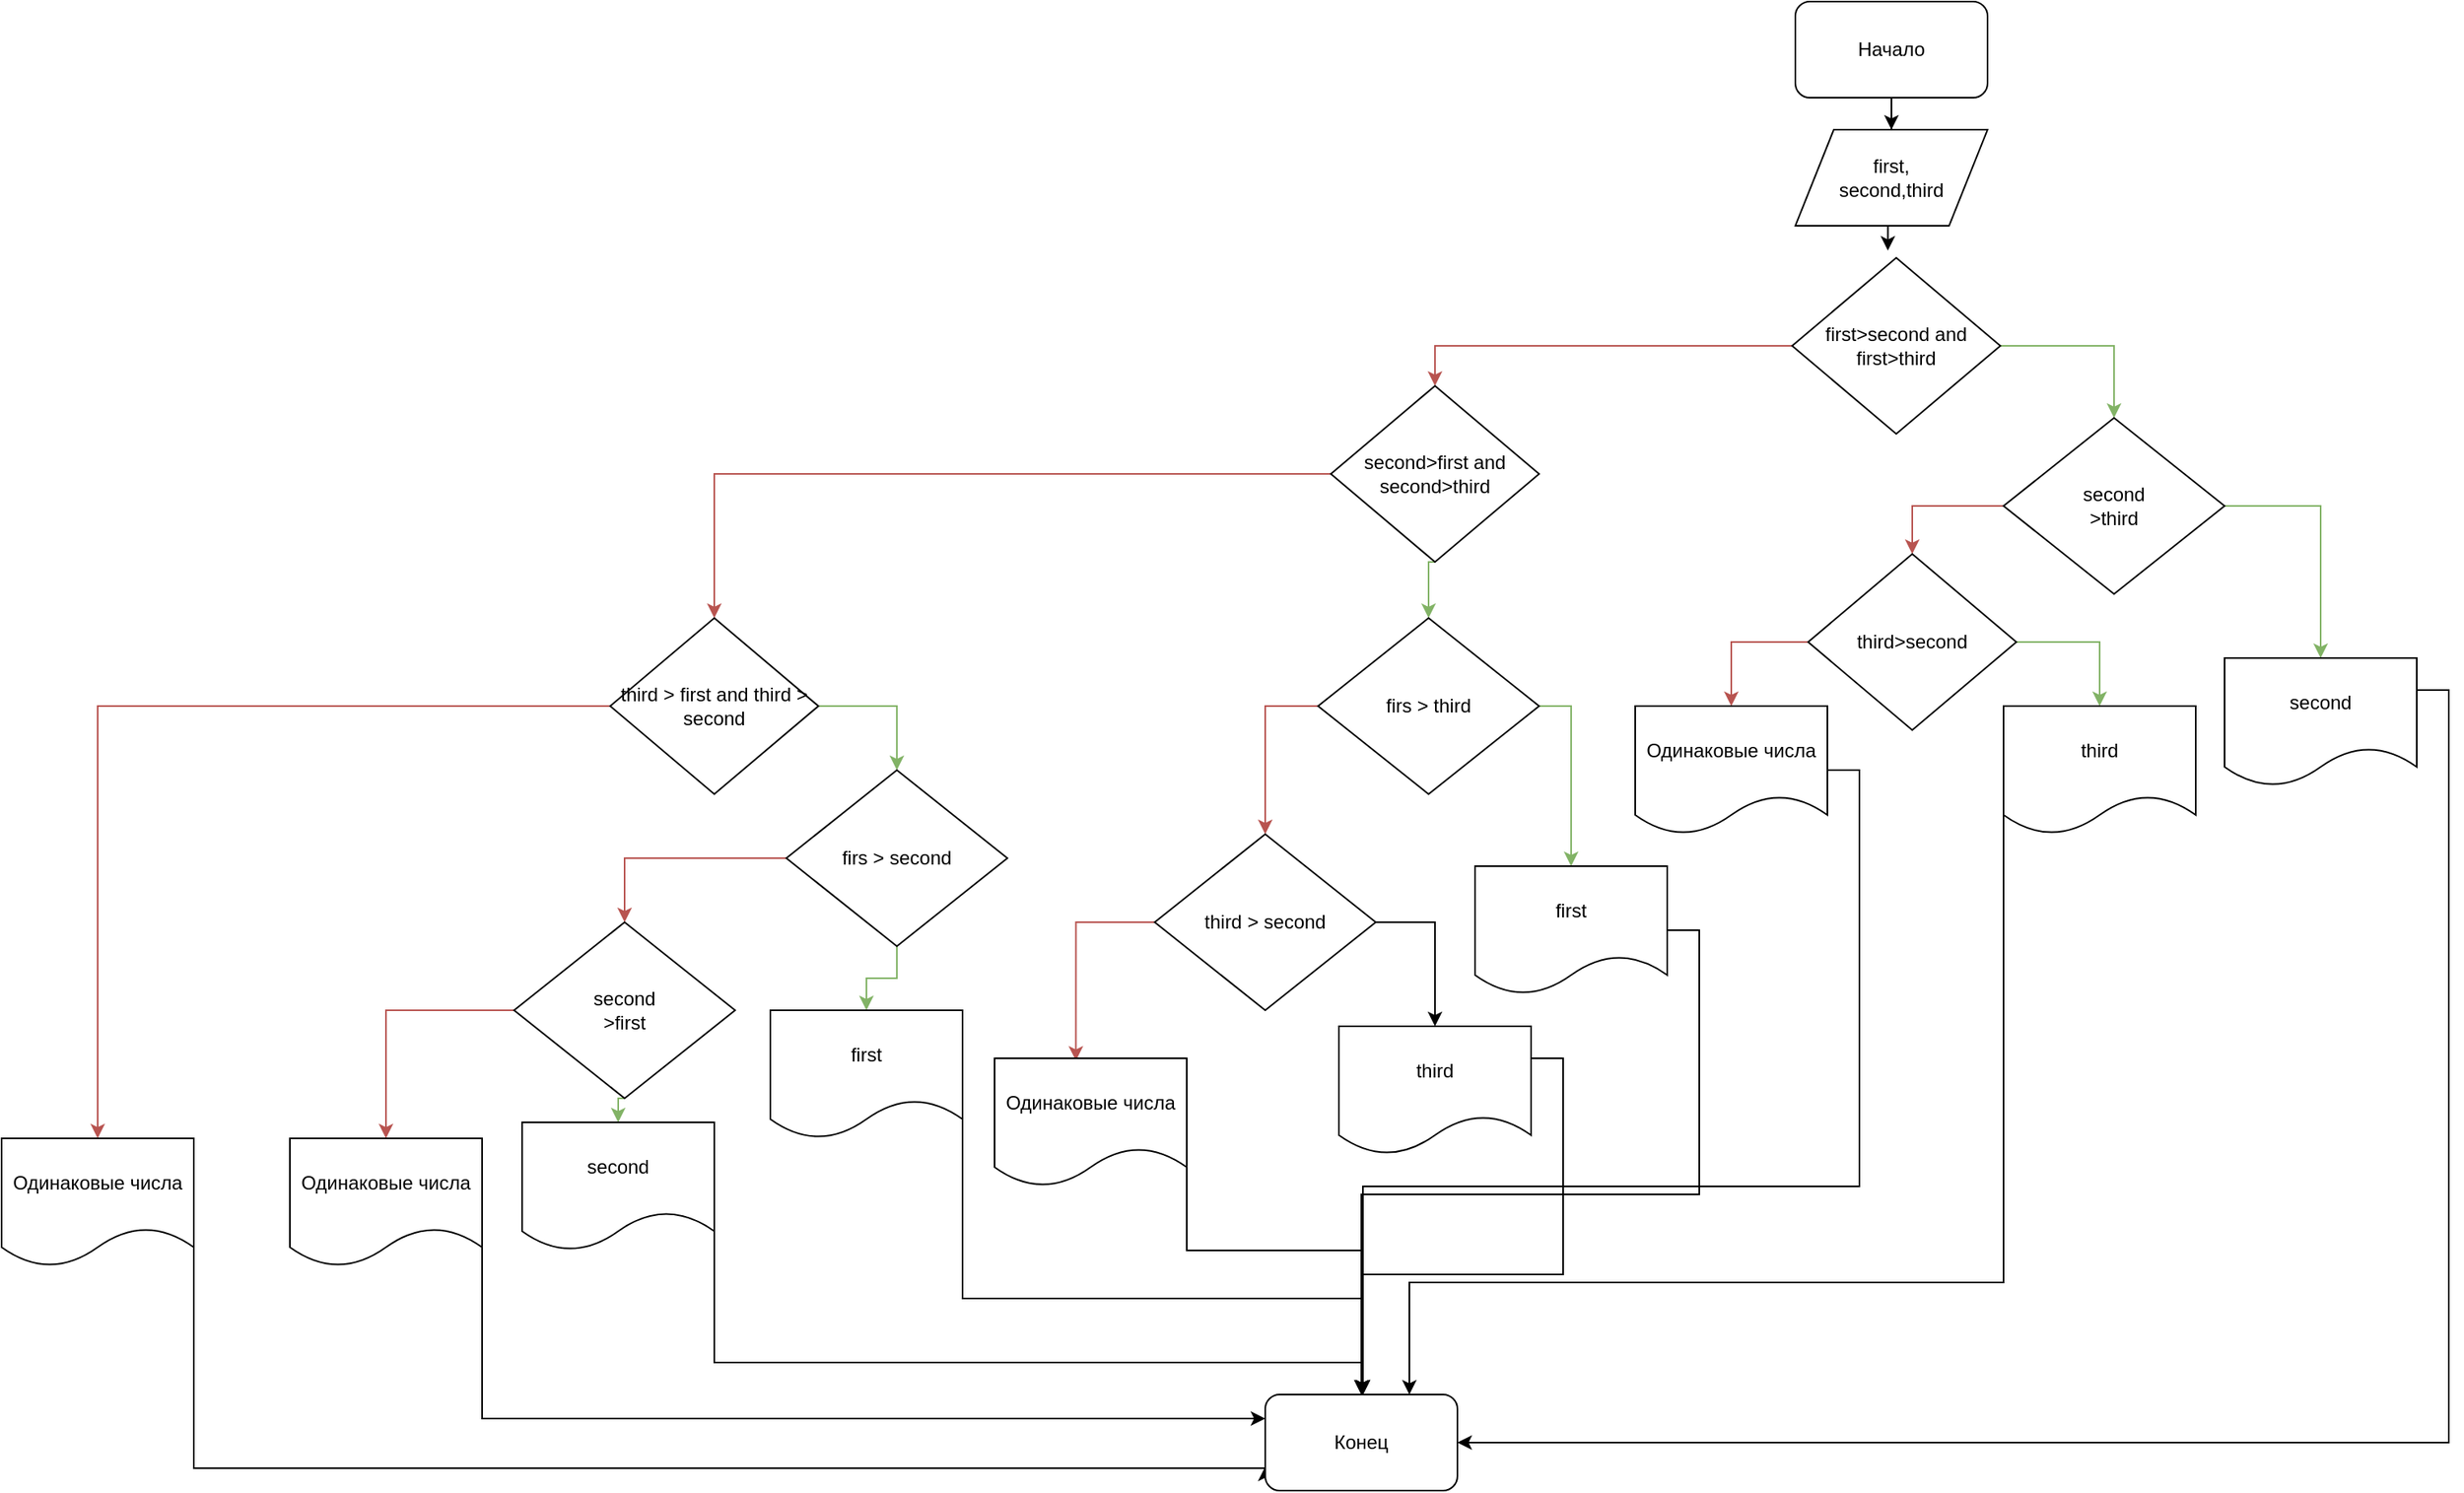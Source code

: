 <mxfile version="10.5.3" type="github"><diagram id="yGmUwPvgmPvSlupuBJ9a" name="Page-1"><mxGraphModel dx="1771" dy="698" grid="1" gridSize="10" guides="1" tooltips="1" connect="1" arrows="1" fold="1" page="1" pageScale="1" pageWidth="827" pageHeight="1169" math="0" shadow="0"><root><mxCell id="0"/><mxCell id="1" parent="0"/><mxCell id="DE72mT_WT4_MZodK_MVs-14" value="" style="edgeStyle=orthogonalEdgeStyle;rounded=0;orthogonalLoop=1;jettySize=auto;html=1;" edge="1" parent="1" source="DE72mT_WT4_MZodK_MVs-1" target="DE72mT_WT4_MZodK_MVs-8"><mxGeometry relative="1" as="geometry"/></mxCell><mxCell id="DE72mT_WT4_MZodK_MVs-1" value="" style="rounded=1;whiteSpace=wrap;html=1;" vertex="1" parent="1"><mxGeometry x="350" y="30" width="120" height="60" as="geometry"/></mxCell><mxCell id="DE72mT_WT4_MZodK_MVs-2" value="Начало" style="text;html=1;strokeColor=none;fillColor=none;align=center;verticalAlign=middle;whiteSpace=wrap;rounded=0;" vertex="1" parent="1"><mxGeometry x="390" y="50" width="40" height="20" as="geometry"/></mxCell><mxCell id="DE72mT_WT4_MZodK_MVs-15" style="edgeStyle=orthogonalEdgeStyle;rounded=0;orthogonalLoop=1;jettySize=auto;html=1;exitX=0.5;exitY=1;exitDx=0;exitDy=0;entryX=0.557;entryY=-0.067;entryDx=0;entryDy=0;entryPerimeter=0;" edge="1" parent="1" source="DE72mT_WT4_MZodK_MVs-8"><mxGeometry relative="1" as="geometry"><mxPoint x="407.765" y="185.529" as="targetPoint"/></mxGeometry></mxCell><mxCell id="DE72mT_WT4_MZodK_MVs-8" value="" style="shape=parallelogram;perimeter=parallelogramPerimeter;whiteSpace=wrap;html=1;" vertex="1" parent="1"><mxGeometry x="350" y="110" width="120" height="60" as="geometry"/></mxCell><mxCell id="DE72mT_WT4_MZodK_MVs-9" value="first, second,third" style="text;html=1;strokeColor=none;fillColor=none;align=center;verticalAlign=middle;whiteSpace=wrap;rounded=0;" vertex="1" parent="1"><mxGeometry x="390" y="130" width="40" height="20" as="geometry"/></mxCell><mxCell id="DE72mT_WT4_MZodK_MVs-41" style="edgeStyle=orthogonalEdgeStyle;rounded=0;orthogonalLoop=1;jettySize=auto;html=1;exitX=1;exitY=0.5;exitDx=0;exitDy=0;entryX=0.5;entryY=0;entryDx=0;entryDy=0;fillColor=#d5e8d4;strokeColor=#82b366;" edge="1" parent="1" source="DE72mT_WT4_MZodK_MVs-39" target="DE72mT_WT4_MZodK_MVs-40"><mxGeometry relative="1" as="geometry"/></mxCell><mxCell id="DE72mT_WT4_MZodK_MVs-55" style="edgeStyle=orthogonalEdgeStyle;rounded=0;orthogonalLoop=1;jettySize=auto;html=1;exitX=0;exitY=0.5;exitDx=0;exitDy=0;entryX=0.5;entryY=0;entryDx=0;entryDy=0;fillColor=#f8cecc;strokeColor=#b85450;" edge="1" parent="1" source="DE72mT_WT4_MZodK_MVs-39" target="DE72mT_WT4_MZodK_MVs-54"><mxGeometry relative="1" as="geometry"/></mxCell><mxCell id="DE72mT_WT4_MZodK_MVs-39" value="first&amp;gt;second and first&amp;gt;third" style="rhombus;whiteSpace=wrap;html=1;" vertex="1" parent="1"><mxGeometry x="348" y="190" width="130" height="110" as="geometry"/></mxCell><mxCell id="DE72mT_WT4_MZodK_MVs-43" style="edgeStyle=orthogonalEdgeStyle;rounded=0;orthogonalLoop=1;jettySize=auto;html=1;exitX=1;exitY=0.5;exitDx=0;exitDy=0;entryX=0.5;entryY=0;entryDx=0;entryDy=0;fillColor=#d5e8d4;strokeColor=#82b366;" edge="1" parent="1" source="DE72mT_WT4_MZodK_MVs-40" target="DE72mT_WT4_MZodK_MVs-42"><mxGeometry relative="1" as="geometry"/></mxCell><mxCell id="DE72mT_WT4_MZodK_MVs-49" style="edgeStyle=orthogonalEdgeStyle;rounded=0;orthogonalLoop=1;jettySize=auto;html=1;exitX=0;exitY=0.5;exitDx=0;exitDy=0;entryX=0.5;entryY=0;entryDx=0;entryDy=0;fillColor=#f8cecc;strokeColor=#b85450;" edge="1" parent="1" source="DE72mT_WT4_MZodK_MVs-40" target="DE72mT_WT4_MZodK_MVs-46"><mxGeometry relative="1" as="geometry"/></mxCell><mxCell id="DE72mT_WT4_MZodK_MVs-40" value="second&lt;br&gt;&amp;gt;third&lt;br&gt;" style="rhombus;whiteSpace=wrap;html=1;" vertex="1" parent="1"><mxGeometry x="480" y="290" width="138" height="110" as="geometry"/></mxCell><mxCell id="DE72mT_WT4_MZodK_MVs-91" style="edgeStyle=orthogonalEdgeStyle;rounded=0;orthogonalLoop=1;jettySize=auto;html=1;exitX=1;exitY=0.25;exitDx=0;exitDy=0;entryX=1;entryY=0.5;entryDx=0;entryDy=0;" edge="1" parent="1" source="DE72mT_WT4_MZodK_MVs-42" target="DE72mT_WT4_MZodK_MVs-80"><mxGeometry relative="1" as="geometry"/></mxCell><mxCell id="DE72mT_WT4_MZodK_MVs-42" value="second" style="shape=document;whiteSpace=wrap;html=1;boundedLbl=1;" vertex="1" parent="1"><mxGeometry x="618" y="440" width="120" height="80" as="geometry"/></mxCell><mxCell id="DE72mT_WT4_MZodK_MVs-51" style="edgeStyle=orthogonalEdgeStyle;rounded=0;orthogonalLoop=1;jettySize=auto;html=1;exitX=1;exitY=0.5;exitDx=0;exitDy=0;fillColor=#d5e8d4;strokeColor=#82b366;" edge="1" parent="1" source="DE72mT_WT4_MZodK_MVs-46" target="DE72mT_WT4_MZodK_MVs-50"><mxGeometry relative="1" as="geometry"/></mxCell><mxCell id="DE72mT_WT4_MZodK_MVs-53" style="edgeStyle=orthogonalEdgeStyle;rounded=0;orthogonalLoop=1;jettySize=auto;html=1;exitX=0;exitY=0.5;exitDx=0;exitDy=0;fillColor=#f8cecc;strokeColor=#b85450;" edge="1" parent="1" source="DE72mT_WT4_MZodK_MVs-46" target="DE72mT_WT4_MZodK_MVs-52"><mxGeometry relative="1" as="geometry"/></mxCell><mxCell id="DE72mT_WT4_MZodK_MVs-46" value="third&amp;gt;second&lt;br&gt;" style="rhombus;whiteSpace=wrap;html=1;" vertex="1" parent="1"><mxGeometry x="358" y="375" width="130" height="110" as="geometry"/></mxCell><mxCell id="DE72mT_WT4_MZodK_MVs-90" style="edgeStyle=orthogonalEdgeStyle;rounded=0;orthogonalLoop=1;jettySize=auto;html=1;exitX=0;exitY=0.5;exitDx=0;exitDy=0;entryX=0.75;entryY=0;entryDx=0;entryDy=0;" edge="1" parent="1" source="DE72mT_WT4_MZodK_MVs-50" target="DE72mT_WT4_MZodK_MVs-80"><mxGeometry relative="1" as="geometry"><Array as="points"><mxPoint x="480" y="830"/><mxPoint x="109" y="830"/></Array></mxGeometry></mxCell><mxCell id="DE72mT_WT4_MZodK_MVs-50" value="third" style="shape=document;whiteSpace=wrap;html=1;boundedLbl=1;" vertex="1" parent="1"><mxGeometry x="480" y="470" width="120" height="80" as="geometry"/></mxCell><mxCell id="DE72mT_WT4_MZodK_MVs-89" style="edgeStyle=orthogonalEdgeStyle;rounded=0;orthogonalLoop=1;jettySize=auto;html=1;exitX=1;exitY=0.5;exitDx=0;exitDy=0;" edge="1" parent="1" source="DE72mT_WT4_MZodK_MVs-52"><mxGeometry relative="1" as="geometry"><mxPoint x="80" y="900" as="targetPoint"/><Array as="points"><mxPoint x="390" y="510"/><mxPoint x="390" y="770"/><mxPoint x="80" y="770"/></Array></mxGeometry></mxCell><mxCell id="DE72mT_WT4_MZodK_MVs-52" value="Одинаковые числа" style="shape=document;whiteSpace=wrap;html=1;boundedLbl=1;" vertex="1" parent="1"><mxGeometry x="250" y="470" width="120" height="80" as="geometry"/></mxCell><mxCell id="DE72mT_WT4_MZodK_MVs-57" style="edgeStyle=orthogonalEdgeStyle;rounded=0;orthogonalLoop=1;jettySize=auto;html=1;exitX=0.5;exitY=1;exitDx=0;exitDy=0;entryX=0.5;entryY=0;entryDx=0;entryDy=0;fillColor=#d5e8d4;strokeColor=#82b366;" edge="1" parent="1" source="DE72mT_WT4_MZodK_MVs-54" target="DE72mT_WT4_MZodK_MVs-56"><mxGeometry relative="1" as="geometry"/></mxCell><mxCell id="DE72mT_WT4_MZodK_MVs-67" style="edgeStyle=orthogonalEdgeStyle;rounded=0;orthogonalLoop=1;jettySize=auto;html=1;exitX=0;exitY=0.5;exitDx=0;exitDy=0;entryX=0.5;entryY=0;entryDx=0;entryDy=0;fillColor=#f8cecc;strokeColor=#b85450;" edge="1" parent="1" source="DE72mT_WT4_MZodK_MVs-54" target="DE72mT_WT4_MZodK_MVs-66"><mxGeometry relative="1" as="geometry"/></mxCell><mxCell id="DE72mT_WT4_MZodK_MVs-54" value="second&amp;gt;first and second&amp;gt;third" style="rhombus;whiteSpace=wrap;html=1;" vertex="1" parent="1"><mxGeometry x="60" y="270" width="130" height="110" as="geometry"/></mxCell><mxCell id="DE72mT_WT4_MZodK_MVs-59" style="edgeStyle=orthogonalEdgeStyle;rounded=0;orthogonalLoop=1;jettySize=auto;html=1;exitX=1;exitY=0.5;exitDx=0;exitDy=0;fillColor=#d5e8d4;strokeColor=#82b366;" edge="1" parent="1" source="DE72mT_WT4_MZodK_MVs-56" target="DE72mT_WT4_MZodK_MVs-58"><mxGeometry relative="1" as="geometry"/></mxCell><mxCell id="DE72mT_WT4_MZodK_MVs-61" style="edgeStyle=orthogonalEdgeStyle;rounded=0;orthogonalLoop=1;jettySize=auto;html=1;exitX=0;exitY=0.5;exitDx=0;exitDy=0;entryX=0.5;entryY=0;entryDx=0;entryDy=0;fillColor=#f8cecc;strokeColor=#b85450;" edge="1" parent="1" source="DE72mT_WT4_MZodK_MVs-56" target="DE72mT_WT4_MZodK_MVs-60"><mxGeometry relative="1" as="geometry"/></mxCell><mxCell id="DE72mT_WT4_MZodK_MVs-56" value="firs &amp;gt; third&lt;br&gt;" style="rhombus;whiteSpace=wrap;html=1;" vertex="1" parent="1"><mxGeometry x="52" y="415" width="138" height="110" as="geometry"/></mxCell><mxCell id="DE72mT_WT4_MZodK_MVs-88" style="edgeStyle=orthogonalEdgeStyle;rounded=0;orthogonalLoop=1;jettySize=auto;html=1;exitX=1;exitY=0.5;exitDx=0;exitDy=0;" edge="1" parent="1" source="DE72mT_WT4_MZodK_MVs-58" target="DE72mT_WT4_MZodK_MVs-80"><mxGeometry relative="1" as="geometry"/></mxCell><mxCell id="DE72mT_WT4_MZodK_MVs-58" value="first" style="shape=document;whiteSpace=wrap;html=1;boundedLbl=1;" vertex="1" parent="1"><mxGeometry x="150" y="570" width="120" height="80" as="geometry"/></mxCell><mxCell id="DE72mT_WT4_MZodK_MVs-63" style="edgeStyle=orthogonalEdgeStyle;rounded=0;orthogonalLoop=1;jettySize=auto;html=1;exitX=1;exitY=0.5;exitDx=0;exitDy=0;" edge="1" parent="1" source="DE72mT_WT4_MZodK_MVs-60" target="DE72mT_WT4_MZodK_MVs-62"><mxGeometry relative="1" as="geometry"/></mxCell><mxCell id="DE72mT_WT4_MZodK_MVs-65" style="edgeStyle=orthogonalEdgeStyle;rounded=0;orthogonalLoop=1;jettySize=auto;html=1;exitX=0;exitY=0.5;exitDx=0;exitDy=0;entryX=0.423;entryY=0.018;entryDx=0;entryDy=0;entryPerimeter=0;fillColor=#f8cecc;strokeColor=#b85450;" edge="1" parent="1" source="DE72mT_WT4_MZodK_MVs-60" target="DE72mT_WT4_MZodK_MVs-64"><mxGeometry relative="1" as="geometry"/></mxCell><mxCell id="DE72mT_WT4_MZodK_MVs-60" value="third &amp;gt; second&lt;br&gt;" style="rhombus;whiteSpace=wrap;html=1;" vertex="1" parent="1"><mxGeometry x="-50" y="550" width="138" height="110" as="geometry"/></mxCell><mxCell id="DE72mT_WT4_MZodK_MVs-87" style="edgeStyle=orthogonalEdgeStyle;rounded=0;orthogonalLoop=1;jettySize=auto;html=1;exitX=1;exitY=0.25;exitDx=0;exitDy=0;" edge="1" parent="1" source="DE72mT_WT4_MZodK_MVs-62" target="DE72mT_WT4_MZodK_MVs-80"><mxGeometry relative="1" as="geometry"/></mxCell><mxCell id="DE72mT_WT4_MZodK_MVs-62" value="third" style="shape=document;whiteSpace=wrap;html=1;boundedLbl=1;" vertex="1" parent="1"><mxGeometry x="65" y="670" width="120" height="80" as="geometry"/></mxCell><mxCell id="DE72mT_WT4_MZodK_MVs-86" style="edgeStyle=orthogonalEdgeStyle;rounded=0;orthogonalLoop=1;jettySize=auto;html=1;exitX=1;exitY=0.5;exitDx=0;exitDy=0;" edge="1" parent="1" source="DE72mT_WT4_MZodK_MVs-64" target="DE72mT_WT4_MZodK_MVs-80"><mxGeometry relative="1" as="geometry"><Array as="points"><mxPoint x="-30" y="810"/><mxPoint x="80" y="810"/></Array></mxGeometry></mxCell><mxCell id="DE72mT_WT4_MZodK_MVs-64" value="Одинаковые числа" style="shape=document;whiteSpace=wrap;html=1;boundedLbl=1;" vertex="1" parent="1"><mxGeometry x="-150" y="690" width="120" height="80" as="geometry"/></mxCell><mxCell id="DE72mT_WT4_MZodK_MVs-69" style="edgeStyle=orthogonalEdgeStyle;rounded=0;orthogonalLoop=1;jettySize=auto;html=1;exitX=1;exitY=0.5;exitDx=0;exitDy=0;entryX=0.5;entryY=0;entryDx=0;entryDy=0;fillColor=#d5e8d4;strokeColor=#82b366;" edge="1" parent="1" source="DE72mT_WT4_MZodK_MVs-66" target="DE72mT_WT4_MZodK_MVs-68"><mxGeometry relative="1" as="geometry"/></mxCell><mxCell id="DE72mT_WT4_MZodK_MVs-79" style="edgeStyle=orthogonalEdgeStyle;rounded=0;orthogonalLoop=1;jettySize=auto;html=1;exitX=0;exitY=0.5;exitDx=0;exitDy=0;entryX=0.5;entryY=0;entryDx=0;entryDy=0;fillColor=#f8cecc;strokeColor=#b85450;" edge="1" parent="1" source="DE72mT_WT4_MZodK_MVs-66" target="DE72mT_WT4_MZodK_MVs-78"><mxGeometry relative="1" as="geometry"/></mxCell><mxCell id="DE72mT_WT4_MZodK_MVs-66" value="third &amp;gt; first and third &amp;gt; second" style="rhombus;whiteSpace=wrap;html=1;" vertex="1" parent="1"><mxGeometry x="-390" y="415" width="130" height="110" as="geometry"/></mxCell><mxCell id="DE72mT_WT4_MZodK_MVs-71" style="edgeStyle=orthogonalEdgeStyle;rounded=0;orthogonalLoop=1;jettySize=auto;html=1;exitX=0.5;exitY=1;exitDx=0;exitDy=0;fillColor=#d5e8d4;strokeColor=#82b366;" edge="1" parent="1" source="DE72mT_WT4_MZodK_MVs-68" target="DE72mT_WT4_MZodK_MVs-70"><mxGeometry relative="1" as="geometry"/></mxCell><mxCell id="DE72mT_WT4_MZodK_MVs-73" style="edgeStyle=orthogonalEdgeStyle;rounded=0;orthogonalLoop=1;jettySize=auto;html=1;exitX=0;exitY=0.5;exitDx=0;exitDy=0;entryX=0.5;entryY=0;entryDx=0;entryDy=0;fillColor=#f8cecc;strokeColor=#b85450;" edge="1" parent="1" source="DE72mT_WT4_MZodK_MVs-68" target="DE72mT_WT4_MZodK_MVs-72"><mxGeometry relative="1" as="geometry"/></mxCell><mxCell id="DE72mT_WT4_MZodK_MVs-68" value="firs &amp;gt; second&lt;br&gt;" style="rhombus;whiteSpace=wrap;html=1;" vertex="1" parent="1"><mxGeometry x="-280" y="510" width="138" height="110" as="geometry"/></mxCell><mxCell id="DE72mT_WT4_MZodK_MVs-85" style="edgeStyle=orthogonalEdgeStyle;rounded=0;orthogonalLoop=1;jettySize=auto;html=1;exitX=1;exitY=0.5;exitDx=0;exitDy=0;" edge="1" parent="1" source="DE72mT_WT4_MZodK_MVs-70" target="DE72mT_WT4_MZodK_MVs-80"><mxGeometry relative="1" as="geometry"><Array as="points"><mxPoint x="-170" y="840"/><mxPoint x="80" y="840"/></Array></mxGeometry></mxCell><mxCell id="DE72mT_WT4_MZodK_MVs-70" value="first" style="shape=document;whiteSpace=wrap;html=1;boundedLbl=1;" vertex="1" parent="1"><mxGeometry x="-290" y="660" width="120" height="80" as="geometry"/></mxCell><mxCell id="DE72mT_WT4_MZodK_MVs-75" style="edgeStyle=orthogonalEdgeStyle;rounded=0;orthogonalLoop=1;jettySize=auto;html=1;exitX=0.5;exitY=1;exitDx=0;exitDy=0;entryX=0.5;entryY=0;entryDx=0;entryDy=0;fillColor=#d5e8d4;strokeColor=#82b366;" edge="1" parent="1" source="DE72mT_WT4_MZodK_MVs-72" target="DE72mT_WT4_MZodK_MVs-74"><mxGeometry relative="1" as="geometry"/></mxCell><mxCell id="DE72mT_WT4_MZodK_MVs-77" style="edgeStyle=orthogonalEdgeStyle;rounded=0;orthogonalLoop=1;jettySize=auto;html=1;exitX=0;exitY=0.5;exitDx=0;exitDy=0;fillColor=#f8cecc;strokeColor=#b85450;" edge="1" parent="1" source="DE72mT_WT4_MZodK_MVs-72" target="DE72mT_WT4_MZodK_MVs-76"><mxGeometry relative="1" as="geometry"/></mxCell><mxCell id="DE72mT_WT4_MZodK_MVs-72" value="second&lt;br&gt;&amp;gt;first&lt;br&gt;" style="rhombus;whiteSpace=wrap;html=1;" vertex="1" parent="1"><mxGeometry x="-450" y="605" width="138" height="110" as="geometry"/></mxCell><mxCell id="DE72mT_WT4_MZodK_MVs-84" style="edgeStyle=orthogonalEdgeStyle;rounded=0;orthogonalLoop=1;jettySize=auto;html=1;exitX=1;exitY=0.5;exitDx=0;exitDy=0;" edge="1" parent="1" source="DE72mT_WT4_MZodK_MVs-74" target="DE72mT_WT4_MZodK_MVs-80"><mxGeometry relative="1" as="geometry"><Array as="points"><mxPoint x="-325" y="880"/><mxPoint x="80" y="880"/></Array></mxGeometry></mxCell><mxCell id="DE72mT_WT4_MZodK_MVs-74" value="second" style="shape=document;whiteSpace=wrap;html=1;boundedLbl=1;" vertex="1" parent="1"><mxGeometry x="-445" y="730" width="120" height="80" as="geometry"/></mxCell><mxCell id="DE72mT_WT4_MZodK_MVs-83" style="edgeStyle=orthogonalEdgeStyle;rounded=0;orthogonalLoop=1;jettySize=auto;html=1;exitX=1;exitY=0.5;exitDx=0;exitDy=0;entryX=0;entryY=0.25;entryDx=0;entryDy=0;" edge="1" parent="1" source="DE72mT_WT4_MZodK_MVs-76" target="DE72mT_WT4_MZodK_MVs-80"><mxGeometry relative="1" as="geometry"><Array as="points"><mxPoint x="-470" y="915"/></Array></mxGeometry></mxCell><mxCell id="DE72mT_WT4_MZodK_MVs-76" value="Одинаковые числа" style="shape=document;whiteSpace=wrap;html=1;boundedLbl=1;" vertex="1" parent="1"><mxGeometry x="-590" y="740" width="120" height="80" as="geometry"/></mxCell><mxCell id="DE72mT_WT4_MZodK_MVs-82" style="edgeStyle=orthogonalEdgeStyle;rounded=0;orthogonalLoop=1;jettySize=auto;html=1;exitX=1;exitY=0.5;exitDx=0;exitDy=0;entryX=0;entryY=0.75;entryDx=0;entryDy=0;" edge="1" parent="1" source="DE72mT_WT4_MZodK_MVs-78" target="DE72mT_WT4_MZodK_MVs-80"><mxGeometry relative="1" as="geometry"><Array as="points"><mxPoint x="-650" y="946"/></Array></mxGeometry></mxCell><mxCell id="DE72mT_WT4_MZodK_MVs-78" value="Одинаковые числа" style="shape=document;whiteSpace=wrap;html=1;boundedLbl=1;" vertex="1" parent="1"><mxGeometry x="-770" y="740" width="120" height="80" as="geometry"/></mxCell><mxCell id="DE72mT_WT4_MZodK_MVs-80" value="Конец" style="rounded=1;whiteSpace=wrap;html=1;" vertex="1" parent="1"><mxGeometry x="19" y="900" width="120" height="60" as="geometry"/></mxCell></root></mxGraphModel></diagram></mxfile>